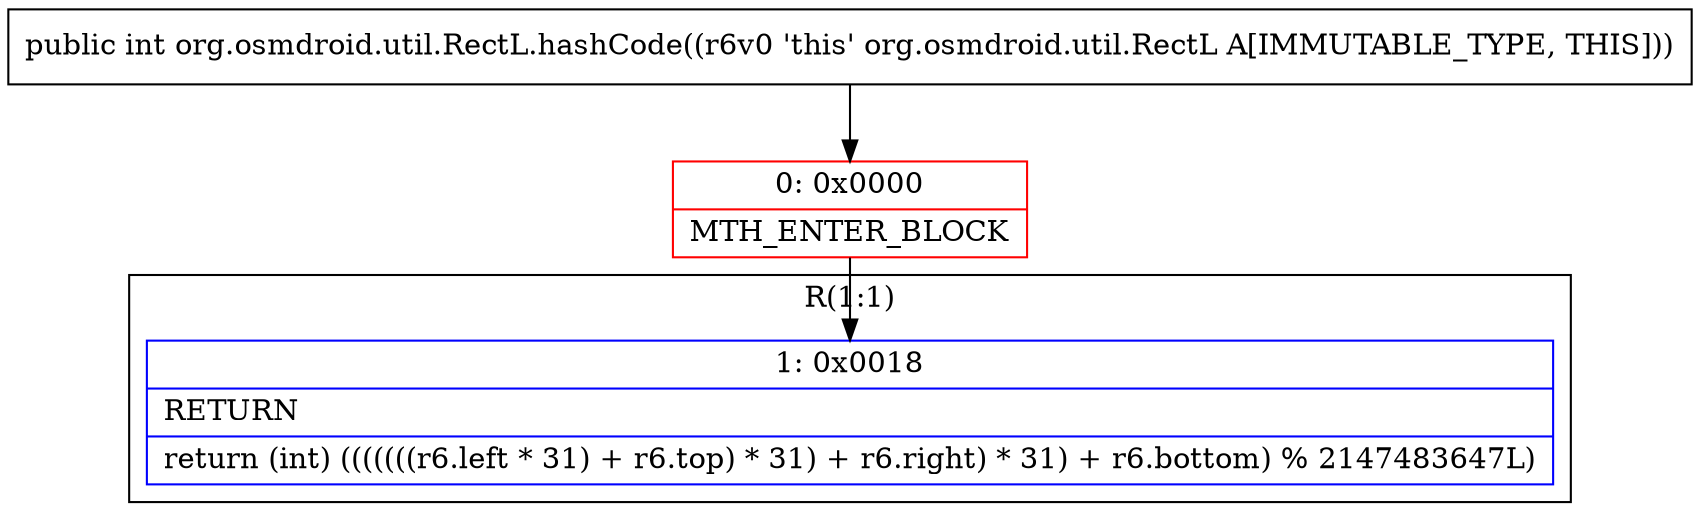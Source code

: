 digraph "CFG fororg.osmdroid.util.RectL.hashCode()I" {
subgraph cluster_Region_651053722 {
label = "R(1:1)";
node [shape=record,color=blue];
Node_1 [shape=record,label="{1\:\ 0x0018|RETURN\l|return (int) (((((((r6.left * 31) + r6.top) * 31) + r6.right) * 31) + r6.bottom) % 2147483647L)\l}"];
}
Node_0 [shape=record,color=red,label="{0\:\ 0x0000|MTH_ENTER_BLOCK\l}"];
MethodNode[shape=record,label="{public int org.osmdroid.util.RectL.hashCode((r6v0 'this' org.osmdroid.util.RectL A[IMMUTABLE_TYPE, THIS])) }"];
MethodNode -> Node_0;
Node_0 -> Node_1;
}

